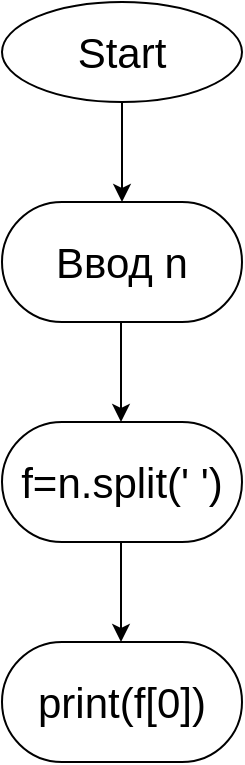 <mxfile version="14.6.13" type="github">
  <diagram id="wI5i0-9L8oOKrW5WsaNg" name="Page-1">
    <mxGraphModel dx="1038" dy="580" grid="1" gridSize="10" guides="1" tooltips="1" connect="1" arrows="1" fold="1" page="1" pageScale="1" pageWidth="827" pageHeight="1169" math="0" shadow="0">
      <root>
        <mxCell id="0" />
        <mxCell id="1" parent="0" />
        <mxCell id="dOYxH31xg313woGToDFT-1" value="Start" style="ellipse;whiteSpace=wrap;html=1;fontSize=21;" vertex="1" parent="1">
          <mxGeometry x="150" y="50" width="120" height="50" as="geometry" />
        </mxCell>
        <mxCell id="dOYxH31xg313woGToDFT-2" value="" style="endArrow=classic;html=1;fontSize=21;" edge="1" parent="1">
          <mxGeometry width="50" height="50" relative="1" as="geometry">
            <mxPoint x="210" y="100" as="sourcePoint" />
            <mxPoint x="210" y="150" as="targetPoint" />
          </mxGeometry>
        </mxCell>
        <mxCell id="dOYxH31xg313woGToDFT-5" value="Ввод n" style="rounded=1;whiteSpace=wrap;html=1;fontSize=21;arcSize=50;" vertex="1" parent="1">
          <mxGeometry x="150" y="150" width="120" height="60" as="geometry" />
        </mxCell>
        <mxCell id="dOYxH31xg313woGToDFT-6" value="" style="endArrow=classic;html=1;fontSize=21;" edge="1" parent="1">
          <mxGeometry width="50" height="50" relative="1" as="geometry">
            <mxPoint x="209.5" y="210" as="sourcePoint" />
            <mxPoint x="209.5" y="260" as="targetPoint" />
          </mxGeometry>
        </mxCell>
        <mxCell id="dOYxH31xg313woGToDFT-7" value="f=n.split(&#39; &#39;)" style="rounded=1;whiteSpace=wrap;html=1;fontSize=21;arcSize=50;" vertex="1" parent="1">
          <mxGeometry x="150" y="260" width="120" height="60" as="geometry" />
        </mxCell>
        <mxCell id="dOYxH31xg313woGToDFT-8" value="" style="endArrow=classic;html=1;fontSize=21;" edge="1" parent="1">
          <mxGeometry width="50" height="50" relative="1" as="geometry">
            <mxPoint x="209.5" y="320" as="sourcePoint" />
            <mxPoint x="209.5" y="370" as="targetPoint" />
          </mxGeometry>
        </mxCell>
        <mxCell id="dOYxH31xg313woGToDFT-9" value="print(f[0])" style="rounded=1;whiteSpace=wrap;html=1;fontSize=21;arcSize=50;" vertex="1" parent="1">
          <mxGeometry x="150" y="370" width="120" height="60" as="geometry" />
        </mxCell>
      </root>
    </mxGraphModel>
  </diagram>
</mxfile>

